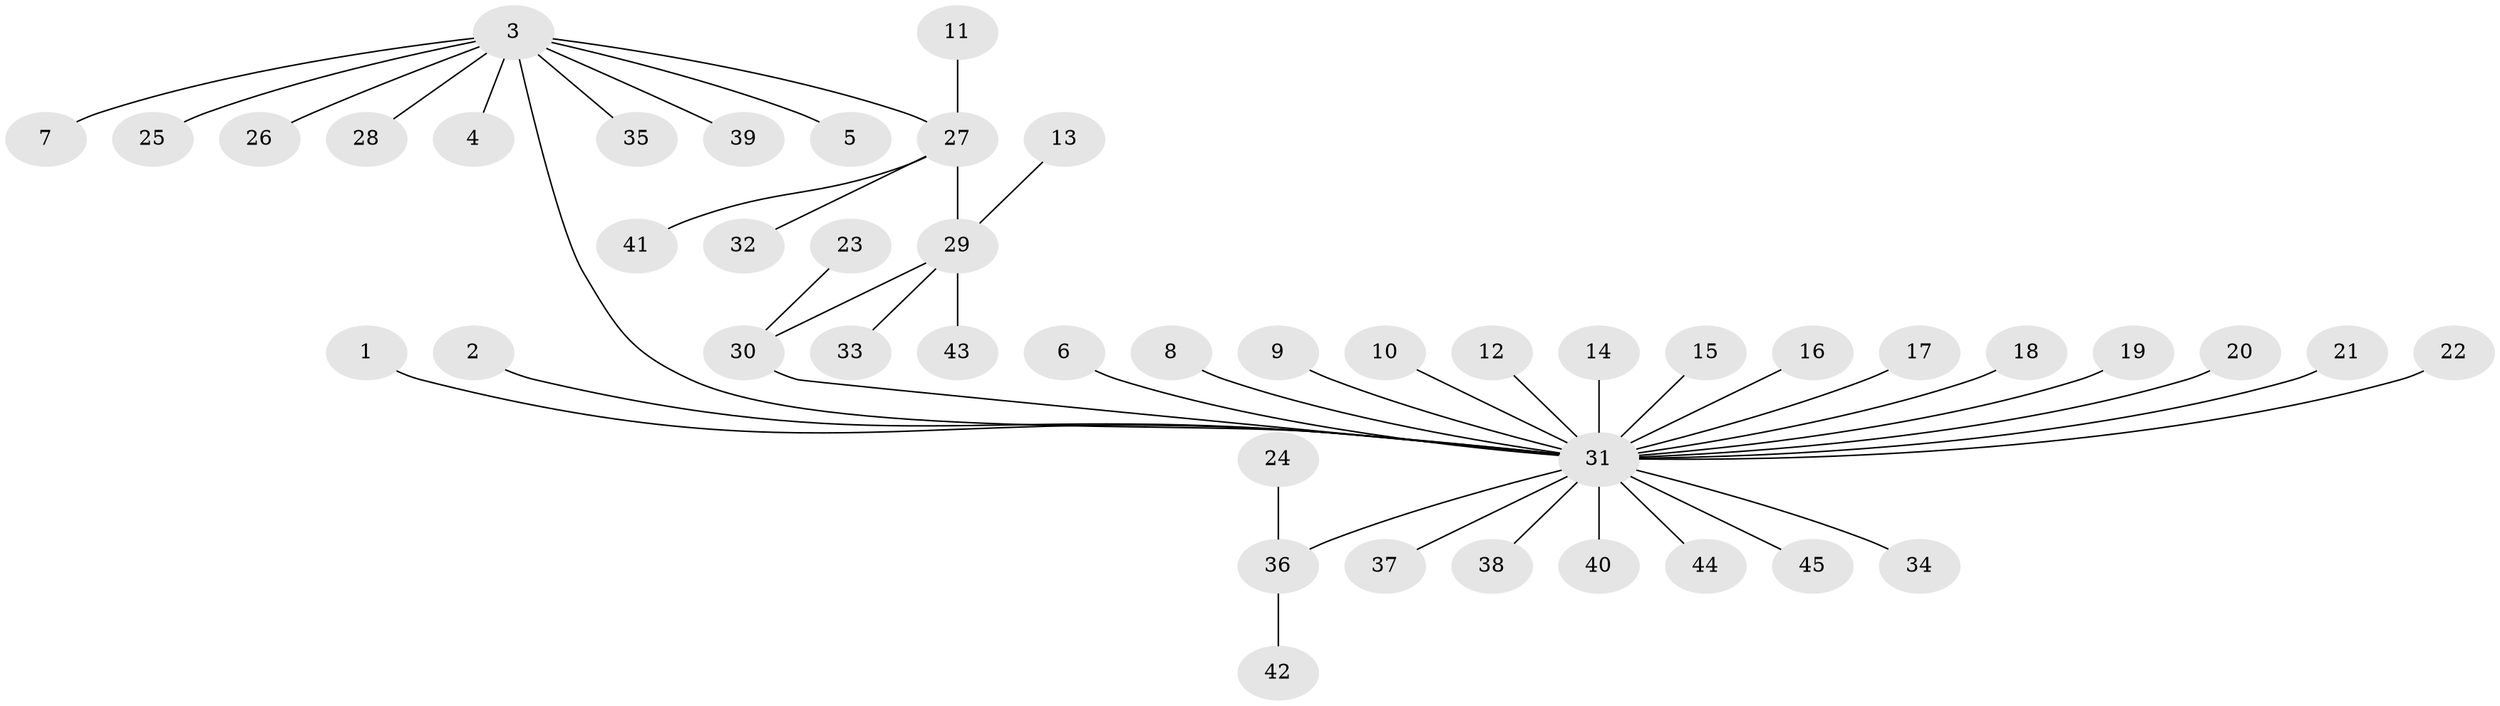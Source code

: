 // original degree distribution, {3: 0.06976744186046512, 12: 0.011627906976744186, 29: 0.011627906976744186, 1: 0.6511627906976745, 6: 0.03488372093023256, 8: 0.011627906976744186, 2: 0.18604651162790697, 4: 0.011627906976744186, 5: 0.011627906976744186}
// Generated by graph-tools (version 1.1) at 2025/26/03/09/25 03:26:02]
// undirected, 45 vertices, 45 edges
graph export_dot {
graph [start="1"]
  node [color=gray90,style=filled];
  1;
  2;
  3;
  4;
  5;
  6;
  7;
  8;
  9;
  10;
  11;
  12;
  13;
  14;
  15;
  16;
  17;
  18;
  19;
  20;
  21;
  22;
  23;
  24;
  25;
  26;
  27;
  28;
  29;
  30;
  31;
  32;
  33;
  34;
  35;
  36;
  37;
  38;
  39;
  40;
  41;
  42;
  43;
  44;
  45;
  1 -- 31 [weight=1.0];
  2 -- 31 [weight=1.0];
  3 -- 4 [weight=1.0];
  3 -- 5 [weight=1.0];
  3 -- 7 [weight=1.0];
  3 -- 25 [weight=1.0];
  3 -- 26 [weight=1.0];
  3 -- 27 [weight=1.0];
  3 -- 28 [weight=1.0];
  3 -- 31 [weight=1.0];
  3 -- 35 [weight=1.0];
  3 -- 39 [weight=1.0];
  6 -- 31 [weight=1.0];
  8 -- 31 [weight=1.0];
  9 -- 31 [weight=1.0];
  10 -- 31 [weight=1.0];
  11 -- 27 [weight=1.0];
  12 -- 31 [weight=1.0];
  13 -- 29 [weight=1.0];
  14 -- 31 [weight=1.0];
  15 -- 31 [weight=1.0];
  16 -- 31 [weight=1.0];
  17 -- 31 [weight=1.0];
  18 -- 31 [weight=2.0];
  19 -- 31 [weight=1.0];
  20 -- 31 [weight=1.0];
  21 -- 31 [weight=1.0];
  22 -- 31 [weight=1.0];
  23 -- 30 [weight=1.0];
  24 -- 36 [weight=1.0];
  27 -- 29 [weight=1.0];
  27 -- 32 [weight=1.0];
  27 -- 41 [weight=1.0];
  29 -- 30 [weight=1.0];
  29 -- 33 [weight=1.0];
  29 -- 43 [weight=1.0];
  30 -- 31 [weight=1.0];
  31 -- 34 [weight=1.0];
  31 -- 36 [weight=1.0];
  31 -- 37 [weight=1.0];
  31 -- 38 [weight=1.0];
  31 -- 40 [weight=1.0];
  31 -- 44 [weight=1.0];
  31 -- 45 [weight=1.0];
  36 -- 42 [weight=1.0];
}
